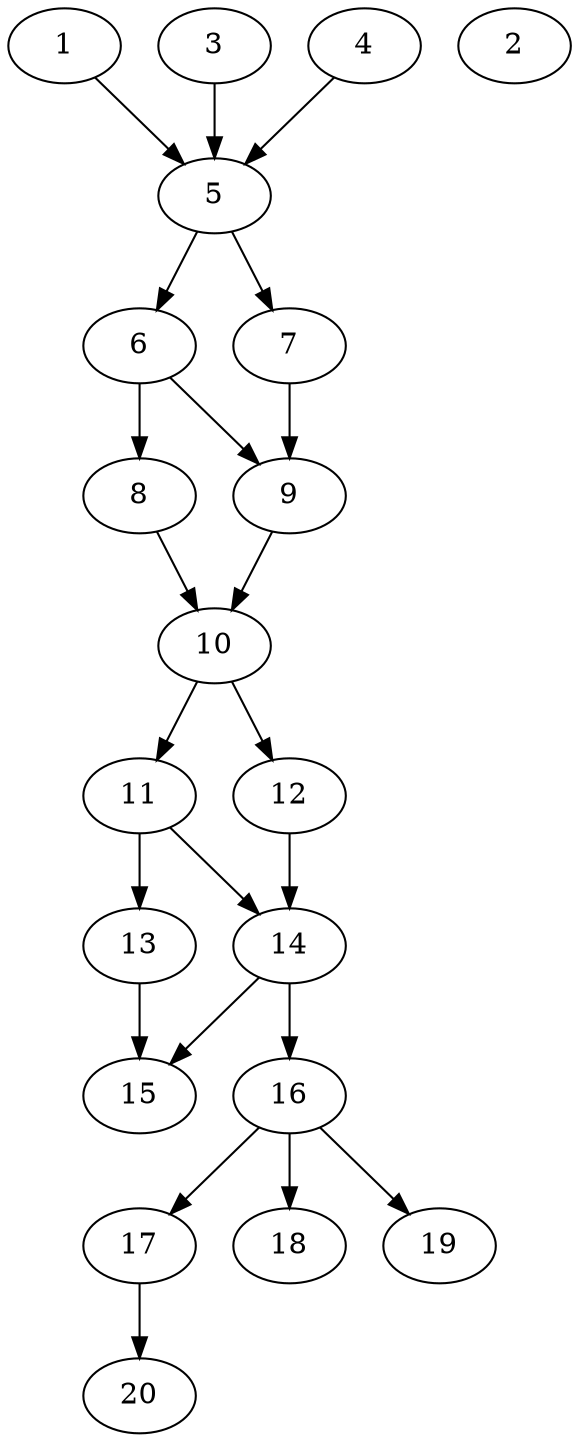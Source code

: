 // DAG automatically generated by daggen at Sat Jul 27 15:35:52 2019
// ./daggen --dot -n 20 --ccr 0.4 --fat 0.4 --regular 0.5 --density 0.6 --mindata 5242880 --maxdata 52428800 
digraph G {
  1 [size="43169280", alpha="0.06", expect_size="17267712"] 
  1 -> 5 [size ="17267712"]
  2 [size="117081600", alpha="0.19", expect_size="46832640"] 
  3 [size="48028160", alpha="0.12", expect_size="19211264"] 
  3 -> 5 [size ="19211264"]
  4 [size="56814080", alpha="0.12", expect_size="22725632"] 
  4 -> 5 [size ="22725632"]
  5 [size="126036480", alpha="0.04", expect_size="50414592"] 
  5 -> 6 [size ="50414592"]
  5 -> 7 [size ="50414592"]
  6 [size="53573120", alpha="0.03", expect_size="21429248"] 
  6 -> 8 [size ="21429248"]
  6 -> 9 [size ="21429248"]
  7 [size="51699200", alpha="0.03", expect_size="20679680"] 
  7 -> 9 [size ="20679680"]
  8 [size="33277440", alpha="0.10", expect_size="13310976"] 
  8 -> 10 [size ="13310976"]
  9 [size="88954880", alpha="0.16", expect_size="35581952"] 
  9 -> 10 [size ="35581952"]
  10 [size="23672320", alpha="0.10", expect_size="9468928"] 
  10 -> 11 [size ="9468928"]
  10 -> 12 [size ="9468928"]
  11 [size="28505600", alpha="0.19", expect_size="11402240"] 
  11 -> 13 [size ="11402240"]
  11 -> 14 [size ="11402240"]
  12 [size="64366080", alpha="0.19", expect_size="25746432"] 
  12 -> 14 [size ="25746432"]
  13 [size="60313600", alpha="0.20", expect_size="24125440"] 
  13 -> 15 [size ="24125440"]
  14 [size="14594560", alpha="0.17", expect_size="5837824"] 
  14 -> 15 [size ="5837824"]
  14 -> 16 [size ="5837824"]
  15 [size="87575040", alpha="0.09", expect_size="35030016"] 
  16 [size="112919040", alpha="0.17", expect_size="45167616"] 
  16 -> 17 [size ="45167616"]
  16 -> 18 [size ="45167616"]
  16 -> 19 [size ="45167616"]
  17 [size="130426880", alpha="0.18", expect_size="52170752"] 
  17 -> 20 [size ="52170752"]
  18 [size="29552640", alpha="0.19", expect_size="11821056"] 
  19 [size="90972160", alpha="0.01", expect_size="36388864"] 
  20 [size="66659840", alpha="0.09", expect_size="26663936"] 
}
